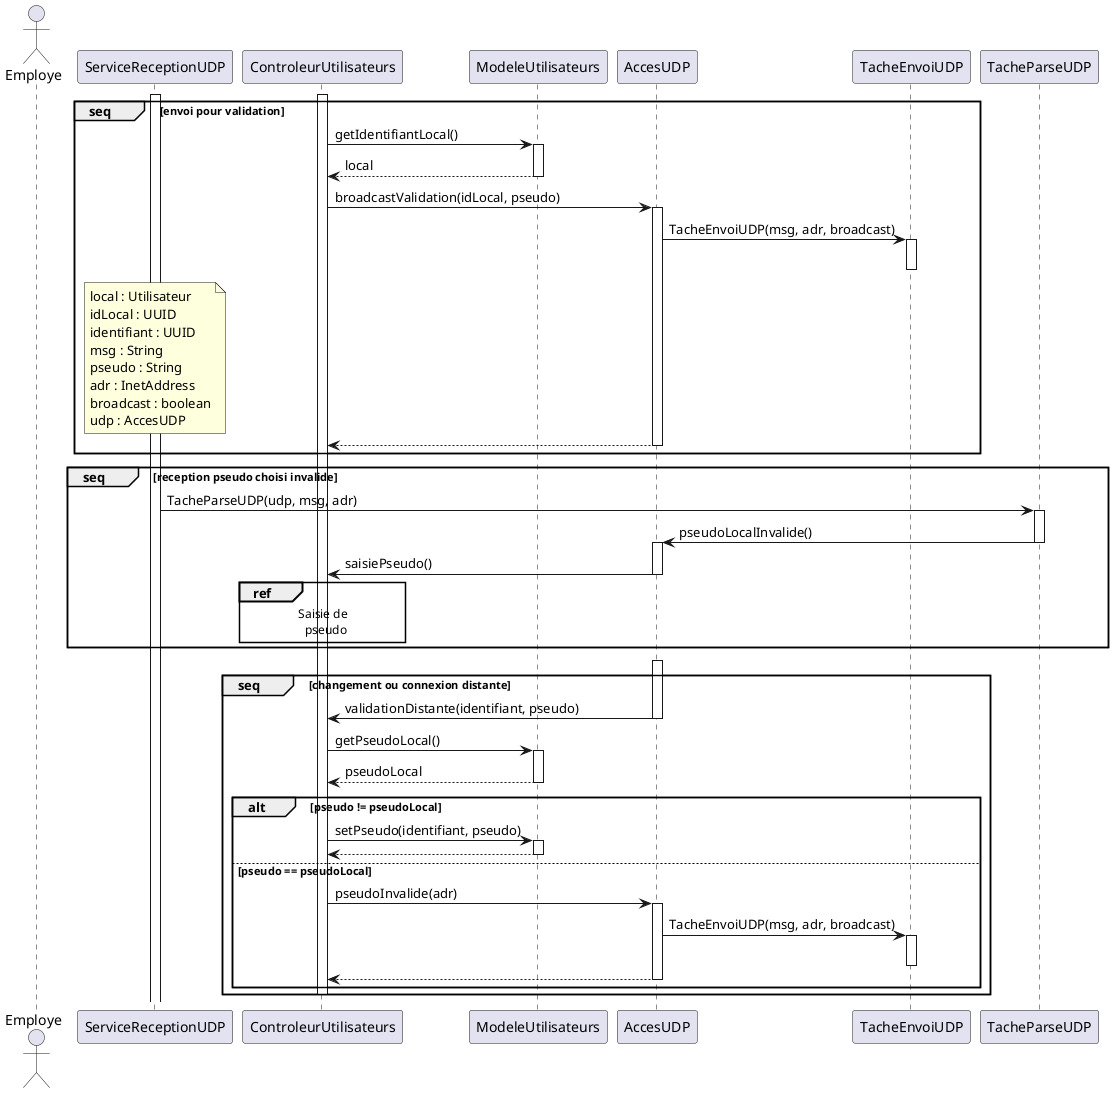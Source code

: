 @startuml validation_pseudo
actor Employe
activate ServiceReceptionUDP
activate ControleurUtilisateurs
group seq [envoi pour validation]
    ControleurUtilisateurs -> ModeleUtilisateurs : getIdentifiantLocal()
    activate ModeleUtilisateurs
    ModeleUtilisateurs --> ControleurUtilisateurs : local
    deactivate ModeleUtilisateurs
    ControleurUtilisateurs -> AccesUDP : broadcastValidation(idLocal, pseudo)
    activate AccesUDP
    AccesUDP -> TacheEnvoiUDP : TacheEnvoiUDP(msg, adr, broadcast)
    activate TacheEnvoiUDP
    note over ServiceReceptionUDP
    local : Utilisateur
    idLocal : UUID
    identifiant : UUID
    msg : String
    pseudo : String
    adr : InetAddress
    broadcast : boolean
    udp : AccesUDP
    end note
    deactivate TacheEnvoiUDP
    AccesUDP --> ControleurUtilisateurs
    deactivate AccesUDP
end
group seq [reception pseudo choisi invalide]
    ServiceReceptionUDP -> TacheParseUDP : TacheParseUDP(udp, msg, adr)
    activate TacheParseUDP
    TacheParseUDP -> AccesUDP : pseudoLocalInvalide()
    deactivate TacheParseUDP
    activate AccesUDP
    AccesUDP -> ControleurUtilisateurs : saisiePseudo()
    deactivate AccesUDP
    ref over ControleurUtilisateurs
        Saisie de
          pseudo
    end ref
end
ServiceReceptionUDP -[hidden]-> ControleurUtilisateurs
group seq [changement ou connexion distante]
    activate AccesUDP
    AccesUDP -> ControleurUtilisateurs : validationDistante(identifiant, pseudo)
    deactivate AccesUDP
    ControleurUtilisateurs -> ModeleUtilisateurs : getPseudoLocal()
    activate ModeleUtilisateurs
    ModeleUtilisateurs --> ControleurUtilisateurs : pseudoLocal
    deactivate ModeleUtilisateurs
    alt pseudo != pseudoLocal
        ControleurUtilisateurs -> ModeleUtilisateurs : setPseudo(identifiant, pseudo)
        activate ModeleUtilisateurs
        ModeleUtilisateurs --> ControleurUtilisateurs
        deactivate ModeleUtilisateurs
    else pseudo == pseudoLocal
        ControleurUtilisateurs -> AccesUDP : pseudoInvalide(adr)
        activate AccesUDP
        AccesUDP -> TacheEnvoiUDP : TacheEnvoiUDP(msg, adr, broadcast)
        activate TacheEnvoiUDP
        deactivate TacheEnvoiUDP
        AccesUDP --> ControleurUtilisateurs
        deactivate AccesUDP
    end
    deactivate ControleurUtilisateurs
end
@enduml
